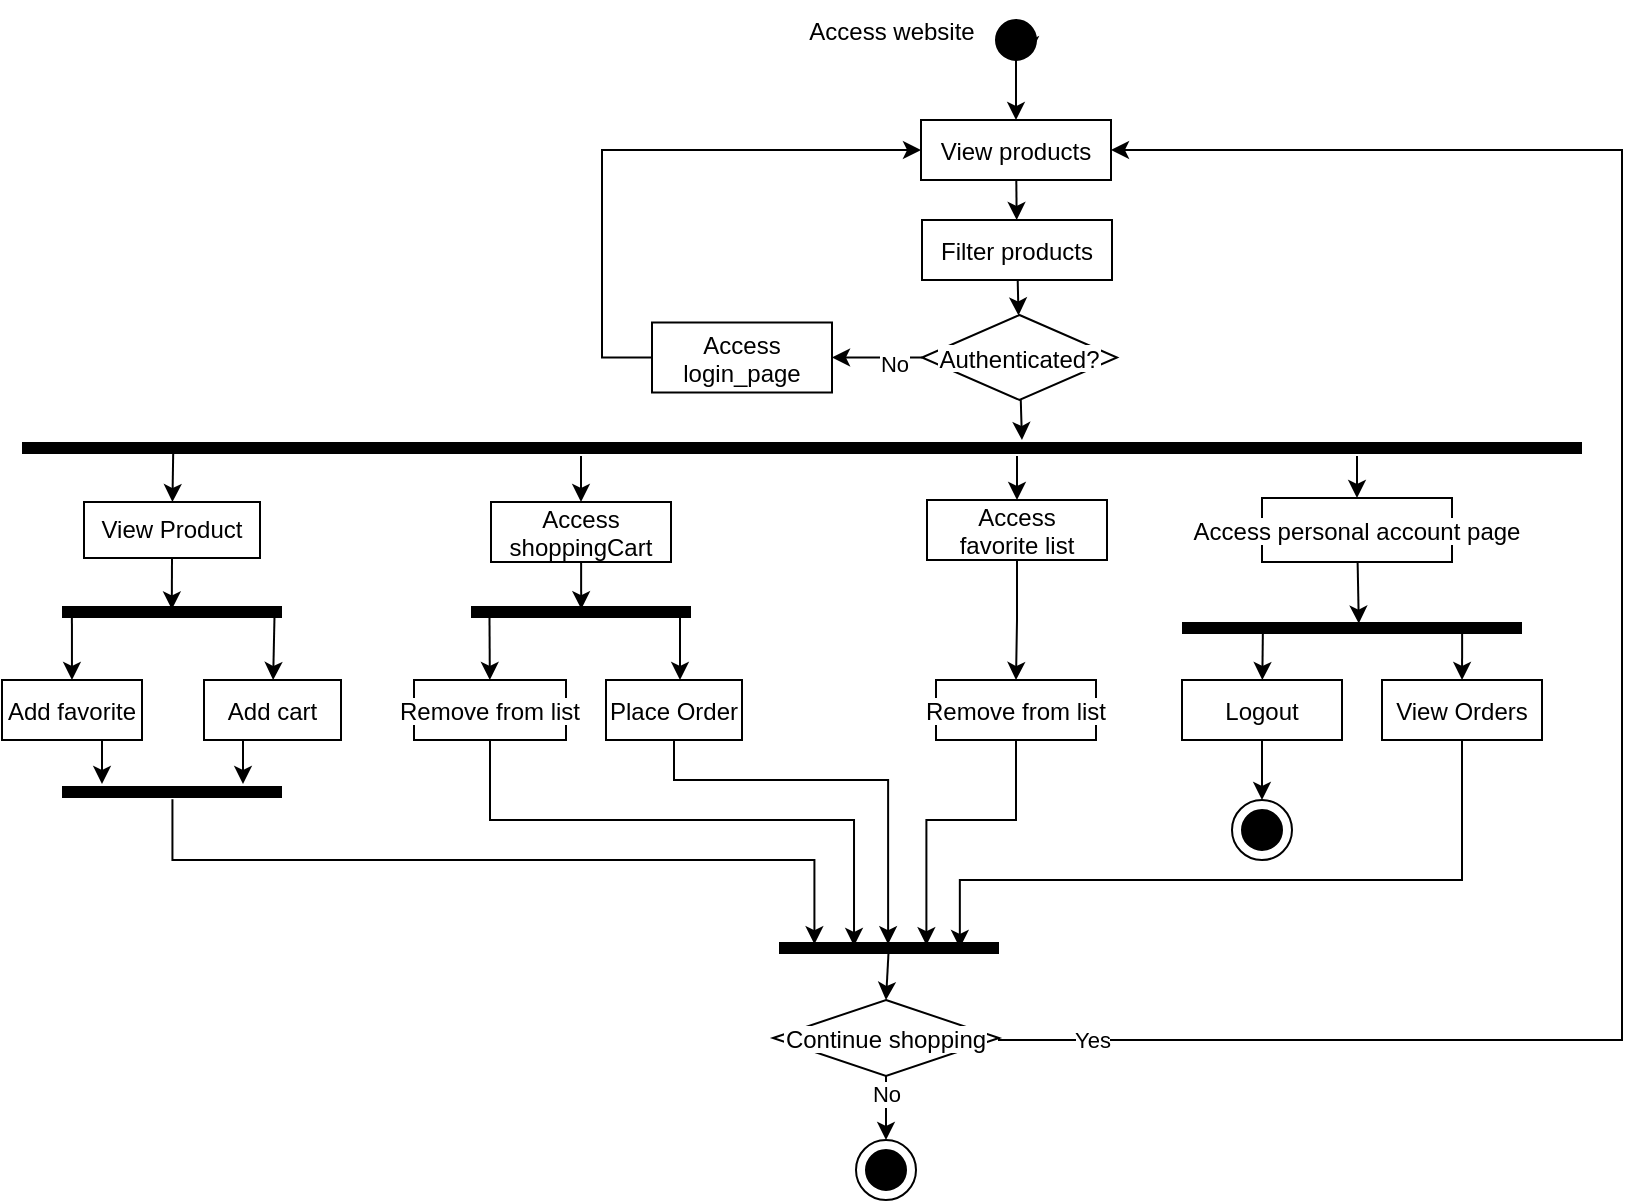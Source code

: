 <mxfile version="20.8.16" type="device"><diagram name="Page-1" id="8Jb1jK2XtyDm1GlKme4J"><mxGraphModel dx="1219" dy="-128" grid="1" gridSize="10" guides="1" tooltips="1" connect="1" arrows="1" fold="1" page="1" pageScale="1" pageWidth="1100" pageHeight="850" math="0" shadow="0"><root><mxCell id="0"/><mxCell id="1" parent="0"/><mxCell id="2t6oH9smJ5xH0TfcndmP-1" value="" style="ellipse;labelBackgroundColor=default;strokeColor=#000000;fillColor=#000000;verticalAlign=middle;" parent="1" vertex="1"><mxGeometry x="677" y="1020" width="20" height="20" as="geometry"/></mxCell><mxCell id="2t6oH9smJ5xH0TfcndmP-2" value="Access website" style="text;strokeColor=none;fillColor=none;align=center;verticalAlign=middle;rounded=0;labelBackgroundColor=default;" parent="1" vertex="1"><mxGeometry x="570" y="1010" width="110" height="30" as="geometry"/></mxCell><mxCell id="2t6oH9smJ5xH0TfcndmP-3" value="" style="endArrow=classic;rounded=0;exitX=0.5;exitY=1;exitDx=0;exitDy=0;entryX=0.5;entryY=0;entryDx=0;entryDy=0;labelBackgroundColor=default;fontColor=default;verticalAlign=middle;" parent="1" source="2t6oH9smJ5xH0TfcndmP-1" target="2t6oH9smJ5xH0TfcndmP-4" edge="1"><mxGeometry width="50" height="50" relative="1" as="geometry"><mxPoint x="710" y="680" as="sourcePoint"/><mxPoint x="710" y="710" as="targetPoint"/></mxGeometry></mxCell><mxCell id="RLt2zQZC0hXPuKX8v99O-30" value="" style="edgeStyle=none;rounded=0;orthogonalLoop=1;jettySize=auto;labelBackgroundColor=default;fontColor=default;verticalAlign=middle;" parent="1" source="2t6oH9smJ5xH0TfcndmP-4" target="RLt2zQZC0hXPuKX8v99O-28" edge="1"><mxGeometry relative="1" as="geometry"/></mxCell><mxCell id="2t6oH9smJ5xH0TfcndmP-4" value="View products" style="rounded=0;labelBackgroundColor=default;verticalAlign=middle;" parent="1" vertex="1"><mxGeometry x="639.5" y="1070" width="95" height="30" as="geometry"/></mxCell><mxCell id="2t6oH9smJ5xH0TfcndmP-12" value="" style="line;strokeWidth=6;fillColor=none;align=left;verticalAlign=middle;spacingTop=-1;spacingLeft=3;spacingRight=3;rotatable=0;labelPosition=right;points=[];portConstraint=eastwest;labelBackgroundColor=default;" parent="1" vertex="1"><mxGeometry x="190" y="1230" width="780" height="8" as="geometry"/></mxCell><mxCell id="RLt2zQZC0hXPuKX8v99O-62" value="" style="edgeStyle=elbowEdgeStyle;rounded=0;orthogonalLoop=1;jettySize=auto;labelBackgroundColor=default;fontColor=default;verticalAlign=middle;" parent="1" source="2t6oH9smJ5xH0TfcndmP-12" target="2t6oH9smJ5xH0TfcndmP-18" edge="1"><mxGeometry relative="1" as="geometry"/></mxCell><mxCell id="RLt2zQZC0hXPuKX8v99O-71" value="" style="edgeStyle=orthogonalEdgeStyle;rounded=0;orthogonalLoop=1;jettySize=auto;labelBackgroundColor=default;fontColor=default;verticalAlign=middle;" parent="1" source="2t6oH9smJ5xH0TfcndmP-18" target="RLt2zQZC0hXPuKX8v99O-22" edge="1"><mxGeometry relative="1" as="geometry"/></mxCell><mxCell id="2t6oH9smJ5xH0TfcndmP-18" value="Access&#10;favorite list" style="rounded=0;labelBackgroundColor=default;verticalAlign=middle;" parent="1" vertex="1"><mxGeometry x="642.5" y="1260" width="90" height="30" as="geometry"/></mxCell><mxCell id="RLt2zQZC0hXPuKX8v99O-45" value="" style="edgeStyle=none;rounded=0;orthogonalLoop=1;jettySize=auto;entryX=0.501;entryY=0.321;entryDx=0;entryDy=0;entryPerimeter=0;labelBackgroundColor=default;fontColor=default;verticalAlign=middle;" parent="1" source="2t6oH9smJ5xH0TfcndmP-19" target="RLt2zQZC0hXPuKX8v99O-11" edge="1"><mxGeometry relative="1" as="geometry"/></mxCell><mxCell id="RLt2zQZC0hXPuKX8v99O-63" value="" style="edgeStyle=elbowEdgeStyle;rounded=0;orthogonalLoop=1;jettySize=auto;labelBackgroundColor=default;fontColor=default;verticalAlign=middle;" parent="1" source="2t6oH9smJ5xH0TfcndmP-12" target="2t6oH9smJ5xH0TfcndmP-19" edge="1"><mxGeometry relative="1" as="geometry"/></mxCell><mxCell id="2t6oH9smJ5xH0TfcndmP-19" value="Access&#10;shoppingCart" style="rounded=0;labelBackgroundColor=default;verticalAlign=middle;" parent="1" vertex="1"><mxGeometry x="424.5" y="1261" width="90" height="30" as="geometry"/></mxCell><mxCell id="RLt2zQZC0hXPuKX8v99O-67" value="" style="edgeStyle=elbowEdgeStyle;rounded=0;orthogonalLoop=1;jettySize=auto;labelBackgroundColor=default;fontColor=default;verticalAlign=middle;" parent="1" source="2t6oH9smJ5xH0TfcndmP-20" target="RLt2zQZC0hXPuKX8v99O-66" edge="1"><mxGeometry relative="1" as="geometry"/></mxCell><mxCell id="xoQfktSOexT0HIES1isg-13" style="edgeStyle=none;rounded=0;orthogonalLoop=1;jettySize=auto;html=1;exitX=0.045;exitY=0.681;exitDx=0;exitDy=0;exitPerimeter=0;" parent="1" source="xoQfktSOexT0HIES1isg-11" target="2t6oH9smJ5xH0TfcndmP-20" edge="1"><mxGeometry relative="1" as="geometry"/></mxCell><mxCell id="2t6oH9smJ5xH0TfcndmP-20" value="Add favorite" style="rounded=0;labelBackgroundColor=default;verticalAlign=middle;" parent="1" vertex="1"><mxGeometry x="180" y="1350" width="70" height="30" as="geometry"/></mxCell><mxCell id="RLt2zQZC0hXPuKX8v99O-68" value="" style="edgeStyle=elbowEdgeStyle;rounded=0;orthogonalLoop=1;jettySize=auto;labelBackgroundColor=default;fontColor=default;verticalAlign=middle;" parent="1" source="2t6oH9smJ5xH0TfcndmP-21" target="RLt2zQZC0hXPuKX8v99O-66" edge="1"><mxGeometry relative="1" as="geometry"/></mxCell><mxCell id="xoQfktSOexT0HIES1isg-12" value="" style="rounded=0;orthogonalLoop=1;jettySize=auto;html=1;exitX=0.966;exitY=0.681;exitDx=0;exitDy=0;exitPerimeter=0;" parent="1" source="xoQfktSOexT0HIES1isg-11" target="2t6oH9smJ5xH0TfcndmP-21" edge="1"><mxGeometry relative="1" as="geometry"/></mxCell><mxCell id="2t6oH9smJ5xH0TfcndmP-21" value="Add cart" style="rounded=0;labelBackgroundColor=default;verticalAlign=middle;" parent="1" vertex="1"><mxGeometry x="281" y="1350" width="68.5" height="30" as="geometry"/></mxCell><mxCell id="RLt2zQZC0hXPuKX8v99O-44" value="" style="edgeStyle=none;rounded=0;orthogonalLoop=1;jettySize=auto;entryX=0.52;entryY=0.226;entryDx=0;entryDy=0;entryPerimeter=0;labelBackgroundColor=default;fontColor=default;verticalAlign=middle;" parent="1" source="2t6oH9smJ5xH0TfcndmP-25" target="RLt2zQZC0hXPuKX8v99O-24" edge="1"><mxGeometry relative="1" as="geometry"/></mxCell><mxCell id="RLt2zQZC0hXPuKX8v99O-61" value="" style="edgeStyle=elbowEdgeStyle;rounded=0;orthogonalLoop=1;jettySize=auto;labelBackgroundColor=default;fontColor=default;verticalAlign=middle;" parent="1" source="2t6oH9smJ5xH0TfcndmP-12" target="2t6oH9smJ5xH0TfcndmP-25" edge="1"><mxGeometry relative="1" as="geometry"/></mxCell><mxCell id="2t6oH9smJ5xH0TfcndmP-25" value="Access personal account page" style="rounded=0;labelBackgroundColor=default;verticalAlign=middle;" parent="1" vertex="1"><mxGeometry x="810" y="1259" width="95" height="32" as="geometry"/></mxCell><mxCell id="MQHKS6wztOUZKJooyO9E-5" style="edgeStyle=elbowEdgeStyle;rounded=0;orthogonalLoop=1;jettySize=auto;html=1;entryX=0;entryY=0.5;entryDx=0;entryDy=0;" edge="1" parent="1" source="2t6oH9smJ5xH0TfcndmP-34" target="2t6oH9smJ5xH0TfcndmP-4"><mxGeometry relative="1" as="geometry"><Array as="points"><mxPoint x="480" y="1140"/></Array></mxGeometry></mxCell><mxCell id="2t6oH9smJ5xH0TfcndmP-34" value="Access&#10;login_page" style="rounded=0;labelBackgroundColor=default;verticalAlign=middle;" parent="1" vertex="1"><mxGeometry x="505" y="1171.25" width="90" height="35" as="geometry"/></mxCell><mxCell id="RLt2zQZC0hXPuKX8v99O-31" value="" style="edgeStyle=none;rounded=0;orthogonalLoop=1;jettySize=auto;entryX=0.641;entryY=0;entryDx=0;entryDy=0;entryPerimeter=0;labelBackgroundColor=default;fontColor=default;verticalAlign=middle;" parent="1" source="mfR7uSEzLlshYsVtk4t2-13" target="2t6oH9smJ5xH0TfcndmP-12" edge="1"><mxGeometry relative="1" as="geometry"/></mxCell><mxCell id="mfR7uSEzLlshYsVtk4t2-13" value="Authenticated?" style="rhombus;labelBackgroundColor=default;verticalAlign=middle;" parent="1" vertex="1"><mxGeometry x="640" y="1167.5" width="97.5" height="42.5" as="geometry"/></mxCell><mxCell id="mfR7uSEzLlshYsVtk4t2-16" value="" style="endArrow=classic;rounded=0;exitX=0;exitY=0.5;exitDx=0;exitDy=0;entryX=1;entryY=0.5;entryDx=0;entryDy=0;elbow=vertical;labelBackgroundColor=default;fontColor=default;verticalAlign=middle;" parent="1" source="mfR7uSEzLlshYsVtk4t2-13" target="2t6oH9smJ5xH0TfcndmP-34" edge="1"><mxGeometry width="50" height="50" relative="1" as="geometry"><mxPoint x="370" y="860" as="sourcePoint"/><mxPoint x="420" y="810" as="targetPoint"/></mxGeometry></mxCell><mxCell id="mfR7uSEzLlshYsVtk4t2-17" value="No" style="edgeLabel;html=1;align=center;verticalAlign=middle;resizable=0;points=[];labelBackgroundColor=default;" parent="mfR7uSEzLlshYsVtk4t2-16" vertex="1" connectable="0"><mxGeometry x="-0.361" y="3" relative="1" as="geometry"><mxPoint as="offset"/></mxGeometry></mxCell><mxCell id="RLt2zQZC0hXPuKX8v99O-34" value="" style="rounded=0;orthogonalLoop=1;jettySize=auto;exitX=0.084;exitY=0.702;exitDx=0;exitDy=0;exitPerimeter=0;labelBackgroundColor=default;fontColor=default;verticalAlign=middle;" parent="1" source="RLt2zQZC0hXPuKX8v99O-11" target="RLt2zQZC0hXPuKX8v99O-9" edge="1"><mxGeometry relative="1" as="geometry"/></mxCell><mxCell id="RLt2zQZC0hXPuKX8v99O-50" value="" style="edgeStyle=elbowEdgeStyle;rounded=0;orthogonalLoop=1;jettySize=auto;entryX=0.341;entryY=0.37;entryDx=0;entryDy=0;exitX=0.5;exitY=1;exitDx=0;exitDy=0;entryPerimeter=0;elbow=vertical;labelBackgroundColor=default;fontColor=default;verticalAlign=middle;" parent="1" source="RLt2zQZC0hXPuKX8v99O-9" target="RLt2zQZC0hXPuKX8v99O-79" edge="1"><mxGeometry relative="1" as="geometry"><Array as="points"><mxPoint x="530" y="1420"/><mxPoint x="530" y="1482"/></Array></mxGeometry></mxCell><mxCell id="RLt2zQZC0hXPuKX8v99O-9" value="Remove from list" style="rounded=0;labelBackgroundColor=default;verticalAlign=middle;" parent="1" vertex="1"><mxGeometry x="386" y="1350" width="76" height="30" as="geometry"/></mxCell><mxCell id="RLt2zQZC0hXPuKX8v99O-11" value="" style="line;strokeWidth=6;fillColor=none;align=left;verticalAlign=middle;spacingTop=-1;spacingLeft=3;spacingRight=3;rotatable=0;labelPosition=right;points=[];portConstraint=eastwest;labelBackgroundColor=default;" parent="1" vertex="1"><mxGeometry x="414.5" y="1312" width="110" height="8" as="geometry"/></mxCell><mxCell id="RLt2zQZC0hXPuKX8v99O-78" value="" style="edgeStyle=orthogonalEdgeStyle;rounded=0;orthogonalLoop=1;jettySize=auto;labelBackgroundColor=default;fontColor=default;verticalAlign=middle;exitX=0.967;exitY=0.528;exitDx=0;exitDy=0;exitPerimeter=0;" parent="1" target="RLt2zQZC0hXPuKX8v99O-20" edge="1" source="RLt2zQZC0hXPuKX8v99O-11"><mxGeometry relative="1" as="geometry"><mxPoint x="519" y="1362" as="sourcePoint"/><Array as="points"><mxPoint x="519" y="1316"/></Array></mxGeometry></mxCell><mxCell id="RLt2zQZC0hXPuKX8v99O-20" value="Place Order" style="rounded=0;labelBackgroundColor=default;verticalAlign=middle;" parent="1" vertex="1"><mxGeometry x="482" y="1350" width="68" height="30" as="geometry"/></mxCell><mxCell id="RLt2zQZC0hXPuKX8v99O-83" value="" style="edgeStyle=elbowEdgeStyle;rounded=0;orthogonalLoop=1;jettySize=auto;elbow=vertical;entryX=0.67;entryY=0.326;entryDx=0;entryDy=0;entryPerimeter=0;exitX=0.5;exitY=1;exitDx=0;exitDy=0;labelBackgroundColor=default;fontColor=default;verticalAlign=middle;" parent="1" source="RLt2zQZC0hXPuKX8v99O-22" target="RLt2zQZC0hXPuKX8v99O-79" edge="1"><mxGeometry relative="1" as="geometry"><Array as="points"><mxPoint x="660" y="1420"/></Array></mxGeometry></mxCell><mxCell id="RLt2zQZC0hXPuKX8v99O-22" value="Remove from list" style="rounded=0;labelBackgroundColor=default;verticalAlign=middle;" parent="1" vertex="1"><mxGeometry x="647" y="1350" width="80" height="30" as="geometry"/></mxCell><mxCell id="RLt2zQZC0hXPuKX8v99O-24" value="" style="line;strokeWidth=6;fillColor=none;align=left;verticalAlign=middle;spacingTop=-1;spacingLeft=3;spacingRight=3;rotatable=0;labelPosition=right;points=[];portConstraint=eastwest;labelBackgroundColor=default;" parent="1" vertex="1"><mxGeometry x="770" y="1320" width="170" height="8" as="geometry"/></mxCell><mxCell id="RLt2zQZC0hXPuKX8v99O-41" value="" style="edgeStyle=none;rounded=0;orthogonalLoop=1;jettySize=auto;exitX=0.238;exitY=0.476;exitDx=0;exitDy=0;exitPerimeter=0;labelBackgroundColor=default;fontColor=default;verticalAlign=middle;" parent="1" source="RLt2zQZC0hXPuKX8v99O-24" target="RLt2zQZC0hXPuKX8v99O-25" edge="1"><mxGeometry relative="1" as="geometry"/></mxCell><mxCell id="RLt2zQZC0hXPuKX8v99O-55" value="" style="edgeStyle=none;rounded=0;orthogonalLoop=1;jettySize=auto;entryX=0.5;entryY=0;entryDx=0;entryDy=0;labelBackgroundColor=default;fontColor=default;verticalAlign=middle;" parent="1" source="RLt2zQZC0hXPuKX8v99O-25" target="9XP3Q-oX5vp-QENZAqV--4" edge="1"><mxGeometry relative="1" as="geometry"><mxPoint x="850" y="1452" as="targetPoint"/></mxGeometry></mxCell><mxCell id="RLt2zQZC0hXPuKX8v99O-25" value="Logout" style="rounded=0;labelBackgroundColor=default;verticalAlign=middle;" parent="1" vertex="1"><mxGeometry x="770" y="1350" width="80" height="30" as="geometry"/></mxCell><mxCell id="RLt2zQZC0hXPuKX8v99O-42" value="" style="edgeStyle=none;rounded=0;orthogonalLoop=1;jettySize=auto;exitX=0.824;exitY=0.315;exitDx=0;exitDy=0;exitPerimeter=0;labelBackgroundColor=default;fontColor=default;verticalAlign=middle;" parent="1" source="RLt2zQZC0hXPuKX8v99O-24" target="RLt2zQZC0hXPuKX8v99O-26" edge="1"><mxGeometry relative="1" as="geometry"/></mxCell><mxCell id="RLt2zQZC0hXPuKX8v99O-56" value="" style="edgeStyle=elbowEdgeStyle;rounded=0;orthogonalLoop=1;jettySize=auto;entryX=0.822;entryY=0.5;entryDx=0;entryDy=0;exitX=0.5;exitY=1;exitDx=0;exitDy=0;entryPerimeter=0;elbow=vertical;labelBackgroundColor=default;fontColor=default;verticalAlign=middle;" parent="1" source="RLt2zQZC0hXPuKX8v99O-26" target="RLt2zQZC0hXPuKX8v99O-79" edge="1"><mxGeometry relative="1" as="geometry"><mxPoint x="941.3" y="1474.664" as="targetPoint"/><Array as="points"><mxPoint x="780" y="1450"/><mxPoint x="800" y="1502"/></Array></mxGeometry></mxCell><mxCell id="RLt2zQZC0hXPuKX8v99O-26" value="View Orders" style="rounded=0;labelBackgroundColor=default;verticalAlign=middle;" parent="1" vertex="1"><mxGeometry x="870" y="1350" width="80" height="30" as="geometry"/></mxCell><mxCell id="RLt2zQZC0hXPuKX8v99O-29" value="" style="edgeStyle=none;rounded=0;orthogonalLoop=1;jettySize=auto;labelBackgroundColor=default;fontColor=default;verticalAlign=middle;" parent="1" source="RLt2zQZC0hXPuKX8v99O-28" target="mfR7uSEzLlshYsVtk4t2-13" edge="1"><mxGeometry relative="1" as="geometry"/></mxCell><mxCell id="RLt2zQZC0hXPuKX8v99O-28" value="Filter products" style="rounded=0;labelBackgroundColor=default;verticalAlign=middle;" parent="1" vertex="1"><mxGeometry x="640" y="1120" width="95" height="30" as="geometry"/></mxCell><mxCell id="RLt2zQZC0hXPuKX8v99O-69" value="" style="edgeStyle=elbowEdgeStyle;rounded=0;orthogonalLoop=1;jettySize=auto;exitX=0.502;exitY=0.956;exitDx=0;exitDy=0;exitPerimeter=0;entryX=0.161;entryY=0.265;entryDx=0;entryDy=0;entryPerimeter=0;elbow=vertical;labelBackgroundColor=default;fontColor=default;verticalAlign=middle;" parent="1" source="RLt2zQZC0hXPuKX8v99O-66" target="RLt2zQZC0hXPuKX8v99O-79" edge="1"><mxGeometry relative="1" as="geometry"><mxPoint x="160" y="992" as="targetPoint"/><Array as="points"><mxPoint x="530" y="1440"/><mxPoint x="500" y="1502"/><mxPoint x="430" y="1462"/></Array></mxGeometry></mxCell><mxCell id="RLt2zQZC0hXPuKX8v99O-66" value="" style="line;strokeWidth=6;fillColor=none;align=left;verticalAlign=middle;spacingTop=-1;spacingLeft=3;spacingRight=3;rotatable=0;labelPosition=right;points=[];portConstraint=eastwest;labelBackgroundColor=default;" parent="1" vertex="1"><mxGeometry x="210" y="1402" width="110" height="8" as="geometry"/></mxCell><mxCell id="RLt2zQZC0hXPuKX8v99O-76" value="" style="edgeStyle=orthogonalEdgeStyle;rounded=0;orthogonalLoop=1;jettySize=auto;entryX=0.5;entryY=0;entryDx=0;entryDy=0;labelBackgroundColor=default;fontColor=default;verticalAlign=middle;" parent="1" source="RLt2zQZC0hXPuKX8v99O-72" target="9XP3Q-oX5vp-QENZAqV--2" edge="1"><mxGeometry relative="1" as="geometry"><mxPoint x="622" y="1662" as="targetPoint"/></mxGeometry></mxCell><mxCell id="RLt2zQZC0hXPuKX8v99O-77" value="No" style="edgeLabel;html=1;align=center;verticalAlign=middle;resizable=0;points=[];labelBackgroundColor=default;" parent="RLt2zQZC0hXPuKX8v99O-76" vertex="1" connectable="0"><mxGeometry x="-0.413" relative="1" as="geometry"><mxPoint y="-5" as="offset"/></mxGeometry></mxCell><mxCell id="RLt2zQZC0hXPuKX8v99O-81" value="" style="rounded=0;orthogonalLoop=1;jettySize=auto;exitX=0.498;exitY=0.738;exitDx=0;exitDy=0;exitPerimeter=0;entryX=0.5;entryY=0;entryDx=0;entryDy=0;labelBackgroundColor=default;fontColor=default;verticalAlign=middle;" parent="1" source="RLt2zQZC0hXPuKX8v99O-79" target="RLt2zQZC0hXPuKX8v99O-72" edge="1"><mxGeometry relative="1" as="geometry"/></mxCell><mxCell id="xoQfktSOexT0HIES1isg-4" style="edgeStyle=orthogonalEdgeStyle;rounded=0;orthogonalLoop=1;jettySize=auto;html=1;entryX=1;entryY=0.5;entryDx=0;entryDy=0;exitX=1;exitY=0.5;exitDx=0;exitDy=0;" parent="1" source="RLt2zQZC0hXPuKX8v99O-72" target="2t6oH9smJ5xH0TfcndmP-4" edge="1"><mxGeometry relative="1" as="geometry"><Array as="points"><mxPoint x="990" y="1530"/><mxPoint x="990" y="1085"/></Array></mxGeometry></mxCell><mxCell id="xoQfktSOexT0HIES1isg-5" value="Yes" style="edgeLabel;html=1;align=center;verticalAlign=middle;resizable=0;points=[];" parent="xoQfktSOexT0HIES1isg-4" vertex="1" connectable="0"><mxGeometry x="-0.943" y="-7" relative="1" as="geometry"><mxPoint x="18" y="-7" as="offset"/></mxGeometry></mxCell><mxCell id="RLt2zQZC0hXPuKX8v99O-72" value="Continue shopping" style="rhombus;labelBackgroundColor=default;verticalAlign=middle;" parent="1" vertex="1"><mxGeometry x="565.5" y="1510" width="113" height="38" as="geometry"/></mxCell><mxCell id="RLt2zQZC0hXPuKX8v99O-79" value="" style="line;strokeWidth=6;fillColor=none;align=left;verticalAlign=middle;spacingTop=-1;spacingLeft=3;spacingRight=3;rotatable=0;labelPosition=right;points=[];portConstraint=eastwest;labelBackgroundColor=default;" parent="1" vertex="1"><mxGeometry x="568.5" y="1480" width="110" height="8" as="geometry"/></mxCell><mxCell id="RLt2zQZC0hXPuKX8v99O-82" value="" style="endArrow=classic;rounded=0;exitX=0.5;exitY=1;exitDx=0;exitDy=0;entryX=0.496;entryY=0.265;entryDx=0;entryDy=0;entryPerimeter=0;edgeStyle=elbowEdgeStyle;elbow=vertical;labelBackgroundColor=default;fontColor=default;verticalAlign=middle;" parent="1" source="RLt2zQZC0hXPuKX8v99O-20" target="RLt2zQZC0hXPuKX8v99O-79" edge="1"><mxGeometry width="50" height="50" relative="1" as="geometry"><mxPoint x="590" y="1412" as="sourcePoint"/><mxPoint x="640" y="1362" as="targetPoint"/><Array as="points"><mxPoint x="560" y="1400"/><mxPoint x="570" y="1442"/></Array></mxGeometry></mxCell><mxCell id="9XP3Q-oX5vp-QENZAqV--2" value="" style="ellipse;whiteSpace=wrap;html=1;aspect=fixed;fillColor=#FFFFFF;" parent="1" vertex="1"><mxGeometry x="607" y="1580" width="30" height="30" as="geometry"/></mxCell><mxCell id="9XP3Q-oX5vp-QENZAqV--3" value="" style="ellipse;whiteSpace=wrap;html=1;aspect=fixed;fillColor=#000000;" parent="1" vertex="1"><mxGeometry x="612" y="1585" width="20" height="20" as="geometry"/></mxCell><mxCell id="9XP3Q-oX5vp-QENZAqV--4" value="" style="ellipse;whiteSpace=wrap;html=1;aspect=fixed;fillColor=#FFFFFF;" parent="1" vertex="1"><mxGeometry x="795" y="1410" width="30" height="30" as="geometry"/></mxCell><mxCell id="9XP3Q-oX5vp-QENZAqV--5" value="" style="ellipse;whiteSpace=wrap;html=1;aspect=fixed;fillColor=#000000;" parent="1" vertex="1"><mxGeometry x="800" y="1415" width="20" height="20" as="geometry"/></mxCell><mxCell id="xoQfktSOexT0HIES1isg-3" style="rounded=0;orthogonalLoop=1;jettySize=auto;html=1;exitX=0.097;exitY=0.333;exitDx=0;exitDy=0;exitPerimeter=0;" parent="1" source="2t6oH9smJ5xH0TfcndmP-12" target="xoQfktSOexT0HIES1isg-1" edge="1"><mxGeometry relative="1" as="geometry"/></mxCell><mxCell id="xoQfktSOexT0HIES1isg-1" value="View Product" style="rounded=0;whiteSpace=wrap;html=1;" parent="1" vertex="1"><mxGeometry x="221" y="1261" width="88" height="28" as="geometry"/></mxCell><mxCell id="xoQfktSOexT0HIES1isg-8" value="" style="endArrow=classic;html=1;rounded=0;exitX=0.5;exitY=1;exitDx=0;exitDy=0;entryX=0.499;entryY=0.337;entryDx=0;entryDy=0;entryPerimeter=0;" parent="1" source="xoQfktSOexT0HIES1isg-1" target="xoQfktSOexT0HIES1isg-11" edge="1"><mxGeometry width="50" height="50" relative="1" as="geometry"><mxPoint x="340" y="1370" as="sourcePoint"/><mxPoint x="265" y="1300" as="targetPoint"/></mxGeometry></mxCell><mxCell id="xoQfktSOexT0HIES1isg-11" value="" style="line;strokeWidth=6;fillColor=none;align=left;verticalAlign=middle;spacingTop=-1;spacingLeft=3;spacingRight=3;rotatable=0;labelPosition=right;points=[];portConstraint=eastwest;labelBackgroundColor=default;" parent="1" vertex="1"><mxGeometry x="210" y="1312" width="110" height="8" as="geometry"/></mxCell><mxCell id="MQHKS6wztOUZKJooyO9E-1" style="edgeStyle=none;rounded=0;orthogonalLoop=1;jettySize=auto;html=1;exitX=1;exitY=0;exitDx=0;exitDy=0;entryX=1;entryY=1;entryDx=0;entryDy=0;" edge="1" parent="1" source="2t6oH9smJ5xH0TfcndmP-1" target="2t6oH9smJ5xH0TfcndmP-1"><mxGeometry relative="1" as="geometry"/></mxCell></root></mxGraphModel></diagram></mxfile>